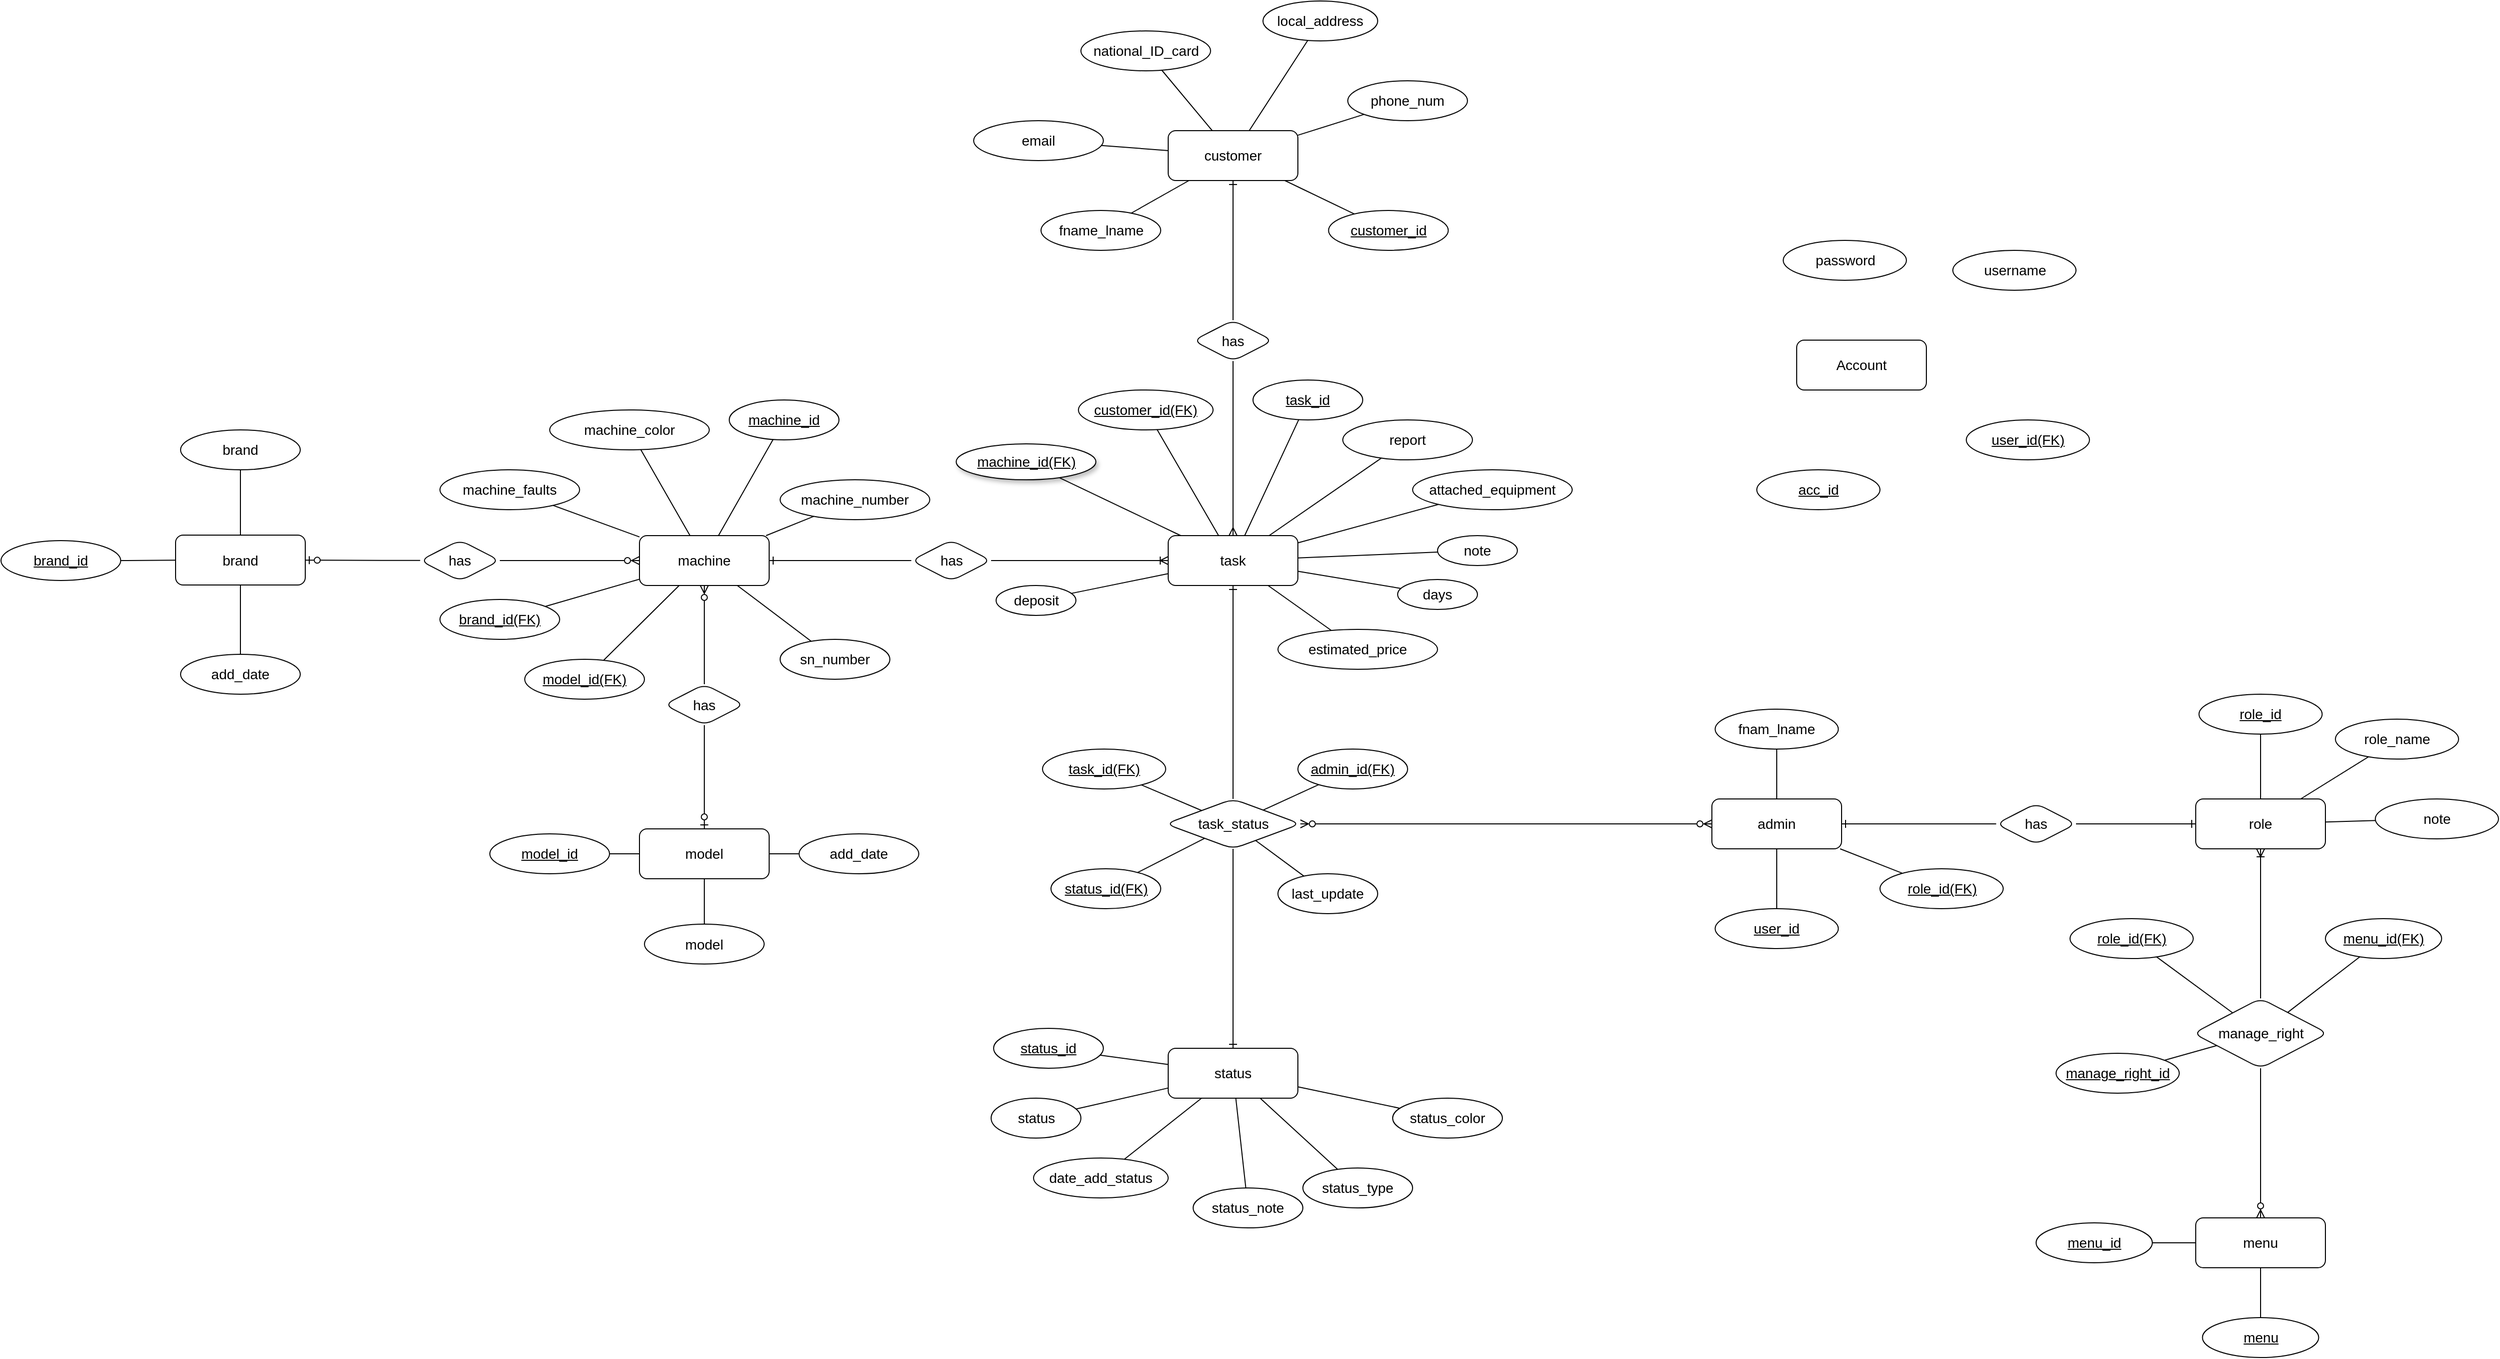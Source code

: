 <mxfile version="26.0.11">
  <diagram name="หน้า-1" id="bEHStn2Qp7AXo9cLhg0g">
    <mxGraphModel dx="3860" dy="2451" grid="1" gridSize="10" guides="1" tooltips="1" connect="1" arrows="1" fold="1" page="1" pageScale="1" pageWidth="827" pageHeight="1169" math="0" shadow="0">
      <root>
        <mxCell id="0" />
        <mxCell id="1" parent="0" />
        <mxCell id="3nT-7Pns8KFiEZO97VZz-51" style="rounded=0;orthogonalLoop=1;jettySize=auto;html=1;startArrow=ERone;startFill=0;endArrow=none;endFill=0;" parent="1" source="3nT-7Pns8KFiEZO97VZz-2" target="3nT-7Pns8KFiEZO97VZz-40" edge="1">
          <mxGeometry relative="1" as="geometry" />
        </mxCell>
        <mxCell id="3nT-7Pns8KFiEZO97VZz-2" value="machine" style="rounded=1;whiteSpace=wrap;html=1;fontSize=14;" parent="1" vertex="1">
          <mxGeometry x="-820" y="-574" width="130" height="50" as="geometry" />
        </mxCell>
        <mxCell id="3nT-7Pns8KFiEZO97VZz-20" style="rounded=0;orthogonalLoop=1;jettySize=auto;html=1;endArrow=none;endFill=0;" parent="1" source="3nT-7Pns8KFiEZO97VZz-3" target="3nT-7Pns8KFiEZO97VZz-2" edge="1">
          <mxGeometry relative="1" as="geometry" />
        </mxCell>
        <mxCell id="3nT-7Pns8KFiEZO97VZz-3" value="brand_id(FK)" style="ellipse;whiteSpace=wrap;html=1;fontSize=14;fontStyle=4" parent="1" vertex="1">
          <mxGeometry x="-1020" y="-510" width="120" height="40" as="geometry" />
        </mxCell>
        <mxCell id="3nT-7Pns8KFiEZO97VZz-21" style="rounded=0;orthogonalLoop=1;jettySize=auto;html=1;endArrow=none;endFill=0;" parent="1" source="3nT-7Pns8KFiEZO97VZz-7" target="3nT-7Pns8KFiEZO97VZz-2" edge="1">
          <mxGeometry relative="1" as="geometry" />
        </mxCell>
        <mxCell id="3nT-7Pns8KFiEZO97VZz-7" value="model_id(FK)" style="ellipse;whiteSpace=wrap;html=1;fontSize=14;fontStyle=4" parent="1" vertex="1">
          <mxGeometry x="-935" y="-450" width="120" height="40" as="geometry" />
        </mxCell>
        <mxCell id="3nT-7Pns8KFiEZO97VZz-56" style="rounded=0;orthogonalLoop=1;jettySize=auto;html=1;endArrow=none;endFill=0;" parent="1" source="3nT-7Pns8KFiEZO97VZz-8" target="3nT-7Pns8KFiEZO97VZz-28" edge="1">
          <mxGeometry relative="1" as="geometry" />
        </mxCell>
        <mxCell id="3nT-7Pns8KFiEZO97VZz-8" value="report" style="ellipse;whiteSpace=wrap;html=1;fontSize=14;" parent="1" vertex="1">
          <mxGeometry x="-115" y="-690" width="130" height="40" as="geometry" />
        </mxCell>
        <mxCell id="3nT-7Pns8KFiEZO97VZz-47" style="rounded=0;orthogonalLoop=1;jettySize=auto;html=1;endArrow=none;endFill=0;startArrow=ERone;startFill=0;" parent="1" source="3nT-7Pns8KFiEZO97VZz-9" target="3nT-7Pns8KFiEZO97VZz-45" edge="1">
          <mxGeometry relative="1" as="geometry" />
        </mxCell>
        <mxCell id="3nT-7Pns8KFiEZO97VZz-9" value="customer" style="rounded=1;whiteSpace=wrap;html=1;fontSize=14;" parent="1" vertex="1">
          <mxGeometry x="-290" y="-980" width="130" height="50" as="geometry" />
        </mxCell>
        <mxCell id="3nT-7Pns8KFiEZO97VZz-17" style="rounded=0;orthogonalLoop=1;jettySize=auto;html=1;endArrow=none;endFill=0;" parent="1" source="3nT-7Pns8KFiEZO97VZz-10" target="3nT-7Pns8KFiEZO97VZz-9" edge="1">
          <mxGeometry relative="1" as="geometry" />
        </mxCell>
        <mxCell id="3nT-7Pns8KFiEZO97VZz-10" value="phone_num" style="ellipse;whiteSpace=wrap;html=1;fontSize=14;" parent="1" vertex="1">
          <mxGeometry x="-110" y="-1030" width="120" height="40" as="geometry" />
        </mxCell>
        <mxCell id="3nT-7Pns8KFiEZO97VZz-16" style="rounded=0;orthogonalLoop=1;jettySize=auto;html=1;endArrow=none;endFill=0;" parent="1" source="3nT-7Pns8KFiEZO97VZz-11" target="3nT-7Pns8KFiEZO97VZz-9" edge="1">
          <mxGeometry relative="1" as="geometry" />
        </mxCell>
        <mxCell id="3nT-7Pns8KFiEZO97VZz-11" value="fname_lname" style="ellipse;whiteSpace=wrap;html=1;fontSize=14;" parent="1" vertex="1">
          <mxGeometry x="-417.5" y="-900" width="120" height="40" as="geometry" />
        </mxCell>
        <mxCell id="3nT-7Pns8KFiEZO97VZz-19" style="rounded=0;orthogonalLoop=1;jettySize=auto;html=1;endArrow=none;endFill=0;" parent="1" source="3nT-7Pns8KFiEZO97VZz-12" target="3nT-7Pns8KFiEZO97VZz-9" edge="1">
          <mxGeometry relative="1" as="geometry" />
        </mxCell>
        <mxCell id="3nT-7Pns8KFiEZO97VZz-12" value="national_ID_card" style="ellipse;whiteSpace=wrap;html=1;fontSize=14;" parent="1" vertex="1">
          <mxGeometry x="-377.5" y="-1080" width="130" height="40" as="geometry" />
        </mxCell>
        <mxCell id="3nT-7Pns8KFiEZO97VZz-18" style="rounded=0;orthogonalLoop=1;jettySize=auto;html=1;endArrow=none;endFill=0;" parent="1" source="3nT-7Pns8KFiEZO97VZz-13" target="3nT-7Pns8KFiEZO97VZz-9" edge="1">
          <mxGeometry relative="1" as="geometry" />
        </mxCell>
        <mxCell id="3nT-7Pns8KFiEZO97VZz-13" value="email" style="ellipse;whiteSpace=wrap;html=1;fontSize=14;" parent="1" vertex="1">
          <mxGeometry x="-485" y="-990" width="130" height="40" as="geometry" />
        </mxCell>
        <mxCell id="3nT-7Pns8KFiEZO97VZz-15" style="rounded=0;orthogonalLoop=1;jettySize=auto;html=1;endArrow=none;endFill=0;" parent="1" source="3nT-7Pns8KFiEZO97VZz-14" target="3nT-7Pns8KFiEZO97VZz-9" edge="1">
          <mxGeometry relative="1" as="geometry" />
        </mxCell>
        <mxCell id="3nT-7Pns8KFiEZO97VZz-14" value="customer_id" style="ellipse;whiteSpace=wrap;html=1;fontSize=14;fontStyle=4" parent="1" vertex="1">
          <mxGeometry x="-129.25" y="-900" width="120" height="40" as="geometry" />
        </mxCell>
        <mxCell id="3nT-7Pns8KFiEZO97VZz-24" style="rounded=0;orthogonalLoop=1;jettySize=auto;html=1;endArrow=none;endFill=0;" parent="1" source="3nT-7Pns8KFiEZO97VZz-23" target="3nT-7Pns8KFiEZO97VZz-2" edge="1">
          <mxGeometry relative="1" as="geometry" />
        </mxCell>
        <mxCell id="3nT-7Pns8KFiEZO97VZz-23" value="machine_number" style="ellipse;whiteSpace=wrap;html=1;fontSize=14;" parent="1" vertex="1">
          <mxGeometry x="-679" y="-630" width="150" height="40" as="geometry" />
        </mxCell>
        <mxCell id="3nT-7Pns8KFiEZO97VZz-26" style="rounded=0;orthogonalLoop=1;jettySize=auto;html=1;endArrow=none;endFill=0;" parent="1" source="3nT-7Pns8KFiEZO97VZz-25" target="3nT-7Pns8KFiEZO97VZz-2" edge="1">
          <mxGeometry relative="1" as="geometry" />
        </mxCell>
        <mxCell id="3nT-7Pns8KFiEZO97VZz-25" value="sn_number" style="ellipse;whiteSpace=wrap;html=1;fontSize=14;" parent="1" vertex="1">
          <mxGeometry x="-679" y="-470" width="110" height="40" as="geometry" />
        </mxCell>
        <mxCell id="G6W3cMWP_NpYP4Xh2rJ1-15" style="edgeStyle=none;rounded=0;orthogonalLoop=1;jettySize=auto;html=1;endArrow=none;endFill=0;" parent="1" source="3nT-7Pns8KFiEZO97VZz-27" target="3nT-7Pns8KFiEZO97VZz-28" edge="1">
          <mxGeometry relative="1" as="geometry" />
        </mxCell>
        <mxCell id="3nT-7Pns8KFiEZO97VZz-27" value="attached_equipment" style="ellipse;whiteSpace=wrap;html=1;fontSize=14;" parent="1" vertex="1">
          <mxGeometry x="-45" y="-640" width="160" height="40" as="geometry" />
        </mxCell>
        <mxCell id="3nT-7Pns8KFiEZO97VZz-65" style="rounded=0;orthogonalLoop=1;jettySize=auto;html=1;startArrow=ERone;startFill=0;endArrow=none;endFill=0;" parent="1" source="3nT-7Pns8KFiEZO97VZz-28" target="3nT-7Pns8KFiEZO97VZz-62" edge="1">
          <mxGeometry relative="1" as="geometry" />
        </mxCell>
        <mxCell id="3nT-7Pns8KFiEZO97VZz-28" value="task" style="rounded=1;whiteSpace=wrap;html=1;fontSize=14;" parent="1" vertex="1">
          <mxGeometry x="-290" y="-574" width="130" height="50" as="geometry" />
        </mxCell>
        <mxCell id="3nT-7Pns8KFiEZO97VZz-31" style="rounded=0;orthogonalLoop=1;jettySize=auto;html=1;endArrow=none;endFill=0;" parent="1" source="3nT-7Pns8KFiEZO97VZz-30" target="3nT-7Pns8KFiEZO97VZz-2" edge="1">
          <mxGeometry relative="1" as="geometry" />
        </mxCell>
        <mxCell id="3nT-7Pns8KFiEZO97VZz-30" value="&lt;div style=&quot;text-align: start;&quot;&gt;machine_faults&lt;br&gt;&lt;/div&gt;" style="ellipse;whiteSpace=wrap;html=1;fontSize=14;" parent="1" vertex="1">
          <mxGeometry x="-1020" y="-640" width="140" height="40" as="geometry" />
        </mxCell>
        <mxCell id="3nT-7Pns8KFiEZO97VZz-34" style="rounded=0;orthogonalLoop=1;jettySize=auto;html=1;endArrow=none;endFill=0;" parent="1" source="3nT-7Pns8KFiEZO97VZz-32" target="3nT-7Pns8KFiEZO97VZz-2" edge="1">
          <mxGeometry relative="1" as="geometry" />
        </mxCell>
        <mxCell id="3nT-7Pns8KFiEZO97VZz-32" value="machine_id" style="ellipse;whiteSpace=wrap;html=1;fontSize=14;fontStyle=4" parent="1" vertex="1">
          <mxGeometry x="-730" y="-710" width="110" height="40" as="geometry" />
        </mxCell>
        <mxCell id="3nT-7Pns8KFiEZO97VZz-37" style="rounded=0;orthogonalLoop=1;jettySize=auto;html=1;endArrow=none;endFill=0;" parent="1" source="3nT-7Pns8KFiEZO97VZz-35" target="3nT-7Pns8KFiEZO97VZz-28" edge="1">
          <mxGeometry relative="1" as="geometry" />
        </mxCell>
        <mxCell id="3nT-7Pns8KFiEZO97VZz-35" value="task_id" style="ellipse;whiteSpace=wrap;html=1;fontSize=14;fontStyle=4" parent="1" vertex="1">
          <mxGeometry x="-205" y="-730" width="110" height="40" as="geometry" />
        </mxCell>
        <mxCell id="3nT-7Pns8KFiEZO97VZz-39" style="rounded=0;orthogonalLoop=1;jettySize=auto;html=1;endArrow=none;endFill=0;" parent="1" source="3nT-7Pns8KFiEZO97VZz-38" target="3nT-7Pns8KFiEZO97VZz-2" edge="1">
          <mxGeometry relative="1" as="geometry" />
        </mxCell>
        <mxCell id="3nT-7Pns8KFiEZO97VZz-38" value="machine_color" style="ellipse;whiteSpace=wrap;html=1;fontSize=14;" parent="1" vertex="1">
          <mxGeometry x="-910" y="-700" width="160" height="40" as="geometry" />
        </mxCell>
        <mxCell id="3nT-7Pns8KFiEZO97VZz-42" style="rounded=0;orthogonalLoop=1;jettySize=auto;html=1;endArrow=ERoneToMany;endFill=0;" parent="1" source="3nT-7Pns8KFiEZO97VZz-40" target="3nT-7Pns8KFiEZO97VZz-28" edge="1">
          <mxGeometry relative="1" as="geometry" />
        </mxCell>
        <mxCell id="3nT-7Pns8KFiEZO97VZz-40" value="has" style="rhombus;whiteSpace=wrap;html=1;fontSize=14;rounded=1;" parent="1" vertex="1">
          <mxGeometry x="-547.5" y="-569.5" width="80" height="41" as="geometry" />
        </mxCell>
        <mxCell id="3nT-7Pns8KFiEZO97VZz-58" style="rounded=0;orthogonalLoop=1;jettySize=auto;html=1;endArrow=none;endFill=0;" parent="1" source="3nT-7Pns8KFiEZO97VZz-43" target="3nT-7Pns8KFiEZO97VZz-28" edge="1">
          <mxGeometry relative="1" as="geometry" />
        </mxCell>
        <mxCell id="3nT-7Pns8KFiEZO97VZz-43" value="note" style="ellipse;whiteSpace=wrap;html=1;fontSize=14;" parent="1" vertex="1">
          <mxGeometry x="-20" y="-574" width="80" height="30" as="geometry" />
        </mxCell>
        <mxCell id="3nT-7Pns8KFiEZO97VZz-48" style="rounded=0;orthogonalLoop=1;jettySize=auto;html=1;endArrow=ERmany;endFill=0;" parent="1" source="3nT-7Pns8KFiEZO97VZz-45" target="3nT-7Pns8KFiEZO97VZz-28" edge="1">
          <mxGeometry relative="1" as="geometry" />
        </mxCell>
        <mxCell id="3nT-7Pns8KFiEZO97VZz-45" value="has" style="rhombus;whiteSpace=wrap;html=1;fontSize=14;rounded=1;" parent="1" vertex="1">
          <mxGeometry x="-265" y="-790" width="80" height="41" as="geometry" />
        </mxCell>
        <mxCell id="3nT-7Pns8KFiEZO97VZz-54" style="rounded=0;orthogonalLoop=1;jettySize=auto;html=1;endArrow=none;endFill=0;" parent="1" source="3nT-7Pns8KFiEZO97VZz-49" target="3nT-7Pns8KFiEZO97VZz-28" edge="1">
          <mxGeometry relative="1" as="geometry" />
        </mxCell>
        <mxCell id="3nT-7Pns8KFiEZO97VZz-49" value="machine_id(FK)" style="ellipse;whiteSpace=wrap;html=1;fontSize=14;fontStyle=4;shadow=1;" parent="1" vertex="1">
          <mxGeometry x="-502.5" y="-666" width="140" height="36" as="geometry" />
        </mxCell>
        <mxCell id="3nT-7Pns8KFiEZO97VZz-59" style="rounded=0;orthogonalLoop=1;jettySize=auto;html=1;endArrow=none;endFill=0;" parent="1" source="3nT-7Pns8KFiEZO97VZz-52" target="3nT-7Pns8KFiEZO97VZz-28" edge="1">
          <mxGeometry relative="1" as="geometry" />
        </mxCell>
        <mxCell id="3nT-7Pns8KFiEZO97VZz-52" value="estimated_price" style="ellipse;whiteSpace=wrap;html=1;fontSize=14;" parent="1" vertex="1">
          <mxGeometry x="-180" y="-480" width="160" height="40" as="geometry" />
        </mxCell>
        <mxCell id="3nT-7Pns8KFiEZO97VZz-55" style="rounded=0;orthogonalLoop=1;jettySize=auto;html=1;endArrow=none;endFill=0;" parent="1" source="3nT-7Pns8KFiEZO97VZz-53" target="3nT-7Pns8KFiEZO97VZz-28" edge="1">
          <mxGeometry relative="1" as="geometry" />
        </mxCell>
        <mxCell id="3nT-7Pns8KFiEZO97VZz-53" value="customer_id(FK)" style="ellipse;whiteSpace=wrap;html=1;fontSize=14;fontStyle=4" parent="1" vertex="1">
          <mxGeometry x="-380" y="-720" width="135" height="40" as="geometry" />
        </mxCell>
        <mxCell id="3nT-7Pns8KFiEZO97VZz-62" value="task_status" style="rhombus;whiteSpace=wrap;html=1;fontSize=14;rounded=1;" parent="1" vertex="1">
          <mxGeometry x="-292.5" y="-310" width="135" height="50" as="geometry" />
        </mxCell>
        <mxCell id="3nT-7Pns8KFiEZO97VZz-66" value="status" style="rounded=1;whiteSpace=wrap;html=1;fontSize=14;" parent="1" vertex="1">
          <mxGeometry x="-290" y="-60" width="130" height="50" as="geometry" />
        </mxCell>
        <mxCell id="3nT-7Pns8KFiEZO97VZz-70" style="rounded=0;orthogonalLoop=1;jettySize=auto;html=1;endArrow=ERone;endFill=0;" parent="1" source="3nT-7Pns8KFiEZO97VZz-62" target="3nT-7Pns8KFiEZO97VZz-66" edge="1">
          <mxGeometry relative="1" as="geometry">
            <mxPoint x="-225" y="-109" as="sourcePoint" />
          </mxGeometry>
        </mxCell>
        <mxCell id="3nT-7Pns8KFiEZO97VZz-72" style="rounded=0;orthogonalLoop=1;jettySize=auto;html=1;endArrow=none;endFill=0;" parent="1" source="3nT-7Pns8KFiEZO97VZz-71" target="3nT-7Pns8KFiEZO97VZz-66" edge="1">
          <mxGeometry relative="1" as="geometry" />
        </mxCell>
        <mxCell id="3nT-7Pns8KFiEZO97VZz-71" value="status_id" style="ellipse;whiteSpace=wrap;html=1;fontSize=14;fontStyle=4" parent="1" vertex="1">
          <mxGeometry x="-465" y="-80" width="110" height="40" as="geometry" />
        </mxCell>
        <mxCell id="3nT-7Pns8KFiEZO97VZz-74" style="rounded=0;orthogonalLoop=1;jettySize=auto;html=1;endArrow=none;endFill=0;" parent="1" source="3nT-7Pns8KFiEZO97VZz-73" target="3nT-7Pns8KFiEZO97VZz-62" edge="1">
          <mxGeometry relative="1" as="geometry">
            <mxPoint x="-290" y="-263.556" as="targetPoint" />
          </mxGeometry>
        </mxCell>
        <mxCell id="3nT-7Pns8KFiEZO97VZz-73" value="status_id(FK)" style="ellipse;whiteSpace=wrap;html=1;fontSize=14;fontStyle=4" parent="1" vertex="1">
          <mxGeometry x="-407.5" y="-240" width="110" height="40" as="geometry" />
        </mxCell>
        <mxCell id="3nT-7Pns8KFiEZO97VZz-77" style="rounded=0;orthogonalLoop=1;jettySize=auto;html=1;endArrow=none;endFill=0;" parent="1" source="3nT-7Pns8KFiEZO97VZz-76" target="3nT-7Pns8KFiEZO97VZz-62" edge="1">
          <mxGeometry relative="1" as="geometry">
            <mxPoint x="-284.583" y="-290" as="targetPoint" />
          </mxGeometry>
        </mxCell>
        <mxCell id="3nT-7Pns8KFiEZO97VZz-76" value="task_id(FK)" style="ellipse;whiteSpace=wrap;html=1;fontSize=14;fontStyle=4" parent="1" vertex="1">
          <mxGeometry x="-416" y="-360" width="123.5" height="40" as="geometry" />
        </mxCell>
        <mxCell id="3nT-7Pns8KFiEZO97VZz-79" style="rounded=0;orthogonalLoop=1;jettySize=auto;html=1;endArrow=none;endFill=0;" parent="1" source="3nT-7Pns8KFiEZO97VZz-78" target="3nT-7Pns8KFiEZO97VZz-66" edge="1">
          <mxGeometry relative="1" as="geometry" />
        </mxCell>
        <mxCell id="3nT-7Pns8KFiEZO97VZz-78" value="status" style="ellipse;whiteSpace=wrap;html=1;fontSize=14;fontStyle=0" parent="1" vertex="1">
          <mxGeometry x="-467.5" y="-10" width="90" height="40" as="geometry" />
        </mxCell>
        <mxCell id="3nT-7Pns8KFiEZO97VZz-81" style="edgeStyle=none;rounded=0;orthogonalLoop=1;jettySize=auto;html=1;endArrow=none;endFill=0;" parent="1" source="3nT-7Pns8KFiEZO97VZz-80" target="3nT-7Pns8KFiEZO97VZz-66" edge="1">
          <mxGeometry relative="1" as="geometry" />
        </mxCell>
        <mxCell id="3nT-7Pns8KFiEZO97VZz-80" value="status_note" style="ellipse;whiteSpace=wrap;html=1;fontSize=14;fontStyle=0" parent="1" vertex="1">
          <mxGeometry x="-265" y="80" width="110" height="40" as="geometry" />
        </mxCell>
        <mxCell id="3nT-7Pns8KFiEZO97VZz-83" style="edgeStyle=none;rounded=0;orthogonalLoop=1;jettySize=auto;html=1;endArrow=none;endFill=0;" parent="1" source="3nT-7Pns8KFiEZO97VZz-82" target="3nT-7Pns8KFiEZO97VZz-66" edge="1">
          <mxGeometry relative="1" as="geometry" />
        </mxCell>
        <mxCell id="3nT-7Pns8KFiEZO97VZz-82" value="date_add_status" style="ellipse;whiteSpace=wrap;html=1;fontSize=14;fontStyle=0" parent="1" vertex="1">
          <mxGeometry x="-425" y="50" width="135" height="40" as="geometry" />
        </mxCell>
        <mxCell id="3nT-7Pns8KFiEZO97VZz-88" style="edgeStyle=none;rounded=0;orthogonalLoop=1;jettySize=auto;html=1;endArrow=none;endFill=0;" parent="1" source="3nT-7Pns8KFiEZO97VZz-86" target="3nT-7Pns8KFiEZO97VZz-66" edge="1">
          <mxGeometry relative="1" as="geometry" />
        </mxCell>
        <mxCell id="3nT-7Pns8KFiEZO97VZz-86" value="status_type" style="ellipse;whiteSpace=wrap;html=1;fontSize=14;fontStyle=0" parent="1" vertex="1">
          <mxGeometry x="-155" y="60" width="110" height="40" as="geometry" />
        </mxCell>
        <mxCell id="3nT-7Pns8KFiEZO97VZz-90" style="edgeStyle=none;rounded=0;orthogonalLoop=1;jettySize=auto;html=1;endArrow=none;endFill=0;" parent="1" source="3nT-7Pns8KFiEZO97VZz-89" target="3nT-7Pns8KFiEZO97VZz-66" edge="1">
          <mxGeometry relative="1" as="geometry" />
        </mxCell>
        <mxCell id="3nT-7Pns8KFiEZO97VZz-89" value="status_color" style="ellipse;whiteSpace=wrap;html=1;fontSize=14;fontStyle=0" parent="1" vertex="1">
          <mxGeometry x="-65" y="-10" width="110" height="40" as="geometry" />
        </mxCell>
        <mxCell id="3nT-7Pns8KFiEZO97VZz-92" style="edgeStyle=none;rounded=0;orthogonalLoop=1;jettySize=auto;html=1;endArrow=none;endFill=0;" parent="1" source="3nT-7Pns8KFiEZO97VZz-91" target="3nT-7Pns8KFiEZO97VZz-62" edge="1">
          <mxGeometry relative="1" as="geometry" />
        </mxCell>
        <mxCell id="3nT-7Pns8KFiEZO97VZz-91" value="last_update" style="ellipse;whiteSpace=wrap;html=1;fontSize=14;fontStyle=0" parent="1" vertex="1">
          <mxGeometry x="-180" y="-235" width="100" height="40" as="geometry" />
        </mxCell>
        <mxCell id="3nT-7Pns8KFiEZO97VZz-95" style="edgeStyle=none;rounded=0;orthogonalLoop=1;jettySize=auto;html=1;endArrow=none;endFill=0;" parent="1" source="3nT-7Pns8KFiEZO97VZz-94" target="3nT-7Pns8KFiEZO97VZz-28" edge="1">
          <mxGeometry relative="1" as="geometry" />
        </mxCell>
        <mxCell id="3nT-7Pns8KFiEZO97VZz-94" value="deposit" style="ellipse;whiteSpace=wrap;html=1;fontSize=14;" parent="1" vertex="1">
          <mxGeometry x="-462.5" y="-524" width="80" height="30" as="geometry" />
        </mxCell>
        <mxCell id="3nT-7Pns8KFiEZO97VZz-97" style="edgeStyle=none;rounded=0;orthogonalLoop=1;jettySize=auto;html=1;endArrow=none;endFill=0;" parent="1" source="3nT-7Pns8KFiEZO97VZz-96" target="3nT-7Pns8KFiEZO97VZz-28" edge="1">
          <mxGeometry relative="1" as="geometry" />
        </mxCell>
        <mxCell id="3nT-7Pns8KFiEZO97VZz-96" value="days" style="ellipse;whiteSpace=wrap;html=1;fontSize=14;" parent="1" vertex="1">
          <mxGeometry x="-60" y="-530" width="80" height="30" as="geometry" />
        </mxCell>
        <mxCell id="3nT-7Pns8KFiEZO97VZz-101" value="admin" style="rounded=1;whiteSpace=wrap;html=1;fontSize=14;" parent="1" vertex="1">
          <mxGeometry x="255" y="-310" width="130" height="50" as="geometry" />
        </mxCell>
        <mxCell id="3nT-7Pns8KFiEZO97VZz-108" style="edgeStyle=none;rounded=0;orthogonalLoop=1;jettySize=auto;html=1;endArrow=none;endFill=0;" parent="1" source="3nT-7Pns8KFiEZO97VZz-105" target="3nT-7Pns8KFiEZO97VZz-101" edge="1">
          <mxGeometry relative="1" as="geometry" />
        </mxCell>
        <mxCell id="3nT-7Pns8KFiEZO97VZz-105" value="user_id" style="ellipse;whiteSpace=wrap;html=1;fontSize=14;fontStyle=4" parent="1" vertex="1">
          <mxGeometry x="258.25" y="-200" width="123.5" height="40" as="geometry" />
        </mxCell>
        <mxCell id="3nT-7Pns8KFiEZO97VZz-109" style="edgeStyle=none;rounded=0;orthogonalLoop=1;jettySize=auto;html=1;endArrow=none;endFill=0;" parent="1" source="3nT-7Pns8KFiEZO97VZz-106" target="3nT-7Pns8KFiEZO97VZz-101" edge="1">
          <mxGeometry relative="1" as="geometry" />
        </mxCell>
        <mxCell id="3nT-7Pns8KFiEZO97VZz-106" value="fnam_lname" style="ellipse;whiteSpace=wrap;html=1;fontSize=14;fontStyle=0" parent="1" vertex="1">
          <mxGeometry x="258.25" y="-400" width="123.5" height="40" as="geometry" />
        </mxCell>
        <mxCell id="3nT-7Pns8KFiEZO97VZz-114" style="edgeStyle=none;rounded=0;orthogonalLoop=1;jettySize=auto;html=1;endArrow=ERzeroToMany;endFill=0;startArrow=ERzeroToMany;startFill=0;" parent="1" source="3nT-7Pns8KFiEZO97VZz-101" target="3nT-7Pns8KFiEZO97VZz-62" edge="1">
          <mxGeometry relative="1" as="geometry">
            <mxPoint x="10.0" y="-285.0" as="sourcePoint" />
          </mxGeometry>
        </mxCell>
        <mxCell id="3nT-7Pns8KFiEZO97VZz-116" style="edgeStyle=none;rounded=0;orthogonalLoop=1;jettySize=auto;html=1;endArrow=none;endFill=0;" parent="1" source="3nT-7Pns8KFiEZO97VZz-115" target="3nT-7Pns8KFiEZO97VZz-101" edge="1">
          <mxGeometry relative="1" as="geometry" />
        </mxCell>
        <mxCell id="3nT-7Pns8KFiEZO97VZz-115" value="role_id(FK)" style="ellipse;whiteSpace=wrap;html=1;fontSize=14;fontStyle=4" parent="1" vertex="1">
          <mxGeometry x="423.5" y="-240" width="123.5" height="40" as="geometry" />
        </mxCell>
        <mxCell id="3nT-7Pns8KFiEZO97VZz-117" value="role" style="rounded=1;whiteSpace=wrap;html=1;fontSize=14;" parent="1" vertex="1">
          <mxGeometry x="740" y="-310" width="130" height="50" as="geometry" />
        </mxCell>
        <mxCell id="3nT-7Pns8KFiEZO97VZz-119" style="edgeStyle=none;rounded=0;orthogonalLoop=1;jettySize=auto;html=1;endArrow=none;endFill=0;" parent="1" source="3nT-7Pns8KFiEZO97VZz-118" target="3nT-7Pns8KFiEZO97VZz-117" edge="1">
          <mxGeometry relative="1" as="geometry" />
        </mxCell>
        <mxCell id="3nT-7Pns8KFiEZO97VZz-118" value="role_id" style="ellipse;whiteSpace=wrap;html=1;fontSize=14;fontStyle=4" parent="1" vertex="1">
          <mxGeometry x="743.25" y="-415" width="123.5" height="40" as="geometry" />
        </mxCell>
        <mxCell id="3nT-7Pns8KFiEZO97VZz-122" style="edgeStyle=none;rounded=0;orthogonalLoop=1;jettySize=auto;html=1;endArrow=none;endFill=0;" parent="1" source="3nT-7Pns8KFiEZO97VZz-120" target="3nT-7Pns8KFiEZO97VZz-117" edge="1">
          <mxGeometry relative="1" as="geometry" />
        </mxCell>
        <mxCell id="3nT-7Pns8KFiEZO97VZz-120" value="role_name" style="ellipse;whiteSpace=wrap;html=1;fontSize=14;fontStyle=0" parent="1" vertex="1">
          <mxGeometry x="880" y="-390" width="123.5" height="40" as="geometry" />
        </mxCell>
        <mxCell id="3nT-7Pns8KFiEZO97VZz-124" style="edgeStyle=none;rounded=0;orthogonalLoop=1;jettySize=auto;html=1;endArrow=none;endFill=0;" parent="1" source="3nT-7Pns8KFiEZO97VZz-123" target="3nT-7Pns8KFiEZO97VZz-117" edge="1">
          <mxGeometry relative="1" as="geometry" />
        </mxCell>
        <mxCell id="3nT-7Pns8KFiEZO97VZz-123" value="note" style="ellipse;whiteSpace=wrap;html=1;fontSize=14;fontStyle=0" parent="1" vertex="1">
          <mxGeometry x="920" y="-310" width="123.5" height="40" as="geometry" />
        </mxCell>
        <mxCell id="3nT-7Pns8KFiEZO97VZz-128" style="edgeStyle=none;rounded=0;orthogonalLoop=1;jettySize=auto;html=1;endArrow=ERone;endFill=0;" parent="1" source="3nT-7Pns8KFiEZO97VZz-126" target="3nT-7Pns8KFiEZO97VZz-101" edge="1">
          <mxGeometry relative="1" as="geometry" />
        </mxCell>
        <mxCell id="3nT-7Pns8KFiEZO97VZz-129" style="edgeStyle=none;rounded=0;orthogonalLoop=1;jettySize=auto;html=1;endArrow=ERone;endFill=0;" parent="1" source="3nT-7Pns8KFiEZO97VZz-126" target="3nT-7Pns8KFiEZO97VZz-117" edge="1">
          <mxGeometry relative="1" as="geometry" />
        </mxCell>
        <mxCell id="3nT-7Pns8KFiEZO97VZz-126" value="has" style="rhombus;whiteSpace=wrap;html=1;fontSize=14;rounded=1;" parent="1" vertex="1">
          <mxGeometry x="540" y="-305.5" width="80" height="41" as="geometry" />
        </mxCell>
        <mxCell id="3nT-7Pns8KFiEZO97VZz-157" style="edgeStyle=none;rounded=0;orthogonalLoop=1;jettySize=auto;html=1;endArrow=none;endFill=0;" parent="1" source="3nT-7Pns8KFiEZO97VZz-132" target="3nT-7Pns8KFiEZO97VZz-160" edge="1">
          <mxGeometry relative="1" as="geometry">
            <mxPoint x="774.375" y="-85" as="targetPoint" />
          </mxGeometry>
        </mxCell>
        <mxCell id="3nT-7Pns8KFiEZO97VZz-132" value="manage_right_id" style="ellipse;whiteSpace=wrap;html=1;fontSize=14;fontStyle=4" parent="1" vertex="1">
          <mxGeometry x="600" y="-55" width="123.5" height="40" as="geometry" />
        </mxCell>
        <mxCell id="3nT-7Pns8KFiEZO97VZz-156" style="edgeStyle=none;rounded=0;orthogonalLoop=1;jettySize=auto;html=1;endArrow=none;endFill=0;" parent="1" source="3nT-7Pns8KFiEZO97VZz-155" target="3nT-7Pns8KFiEZO97VZz-160" edge="1">
          <mxGeometry relative="1" as="geometry">
            <mxPoint x="740.25" y="-67.951" as="targetPoint" />
          </mxGeometry>
        </mxCell>
        <mxCell id="3nT-7Pns8KFiEZO97VZz-155" value="role_id(FK)" style="ellipse;whiteSpace=wrap;html=1;fontSize=14;fontStyle=4" parent="1" vertex="1">
          <mxGeometry x="614" y="-190" width="123.5" height="40" as="geometry" />
        </mxCell>
        <mxCell id="3nT-7Pns8KFiEZO97VZz-159" style="edgeStyle=none;rounded=0;orthogonalLoop=1;jettySize=auto;html=1;endArrow=none;endFill=0;" parent="1" source="3nT-7Pns8KFiEZO97VZz-158" target="3nT-7Pns8KFiEZO97VZz-160" edge="1">
          <mxGeometry relative="1" as="geometry">
            <mxPoint x="744.0" y="-35" as="targetPoint" />
          </mxGeometry>
        </mxCell>
        <mxCell id="3nT-7Pns8KFiEZO97VZz-158" value="menu_id(FK)" style="ellipse;whiteSpace=wrap;html=1;fontSize=14;fontStyle=4" parent="1" vertex="1">
          <mxGeometry x="870" y="-190" width="116.5" height="40" as="geometry" />
        </mxCell>
        <mxCell id="3nT-7Pns8KFiEZO97VZz-164" style="edgeStyle=none;rounded=0;orthogonalLoop=1;jettySize=auto;html=1;endArrow=ERoneToMany;endFill=0;" parent="1" source="3nT-7Pns8KFiEZO97VZz-160" target="3nT-7Pns8KFiEZO97VZz-117" edge="1">
          <mxGeometry relative="1" as="geometry" />
        </mxCell>
        <mxCell id="3nT-7Pns8KFiEZO97VZz-170" style="edgeStyle=none;rounded=0;orthogonalLoop=1;jettySize=auto;html=1;endArrow=ERzeroToMany;endFill=0;" parent="1" source="3nT-7Pns8KFiEZO97VZz-160" target="3nT-7Pns8KFiEZO97VZz-165" edge="1">
          <mxGeometry relative="1" as="geometry" />
        </mxCell>
        <mxCell id="3nT-7Pns8KFiEZO97VZz-160" value="manage_right" style="rhombus;whiteSpace=wrap;html=1;fontSize=14;rounded=1;" parent="1" vertex="1">
          <mxGeometry x="737.5" y="-110" width="135" height="70" as="geometry" />
        </mxCell>
        <mxCell id="3nT-7Pns8KFiEZO97VZz-165" value="menu" style="rounded=1;whiteSpace=wrap;html=1;fontSize=14;" parent="1" vertex="1">
          <mxGeometry x="740" y="110" width="130" height="50" as="geometry" />
        </mxCell>
        <mxCell id="3nT-7Pns8KFiEZO97VZz-167" style="edgeStyle=none;rounded=0;orthogonalLoop=1;jettySize=auto;html=1;endArrow=none;endFill=0;" parent="1" source="3nT-7Pns8KFiEZO97VZz-166" target="3nT-7Pns8KFiEZO97VZz-165" edge="1">
          <mxGeometry relative="1" as="geometry" />
        </mxCell>
        <mxCell id="3nT-7Pns8KFiEZO97VZz-166" value="menu_id" style="ellipse;whiteSpace=wrap;html=1;fontSize=14;fontStyle=4" parent="1" vertex="1">
          <mxGeometry x="580" y="115" width="116.5" height="40" as="geometry" />
        </mxCell>
        <mxCell id="3nT-7Pns8KFiEZO97VZz-169" style="edgeStyle=none;rounded=0;orthogonalLoop=1;jettySize=auto;html=1;endArrow=none;endFill=0;" parent="1" source="3nT-7Pns8KFiEZO97VZz-168" target="3nT-7Pns8KFiEZO97VZz-165" edge="1">
          <mxGeometry relative="1" as="geometry" />
        </mxCell>
        <mxCell id="3nT-7Pns8KFiEZO97VZz-168" value="menu" style="ellipse;whiteSpace=wrap;html=1;fontSize=14;fontStyle=4" parent="1" vertex="1">
          <mxGeometry x="746.75" y="210" width="116.5" height="40" as="geometry" />
        </mxCell>
        <mxCell id="G6W3cMWP_NpYP4Xh2rJ1-1" value="model" style="rounded=1;whiteSpace=wrap;html=1;fontSize=14;" parent="1" vertex="1">
          <mxGeometry x="-820" y="-280" width="130" height="50" as="geometry" />
        </mxCell>
        <mxCell id="G6W3cMWP_NpYP4Xh2rJ1-3" style="rounded=0;orthogonalLoop=1;jettySize=auto;html=1;endArrow=none;endFill=0;" parent="1" source="G6W3cMWP_NpYP4Xh2rJ1-2" target="3nT-7Pns8KFiEZO97VZz-9" edge="1">
          <mxGeometry relative="1" as="geometry" />
        </mxCell>
        <mxCell id="G6W3cMWP_NpYP4Xh2rJ1-2" value="local_address" style="ellipse;whiteSpace=wrap;html=1;fontSize=14;" parent="1" vertex="1">
          <mxGeometry x="-195" y="-1110" width="115" height="40" as="geometry" />
        </mxCell>
        <mxCell id="G6W3cMWP_NpYP4Xh2rJ1-5" style="rounded=0;orthogonalLoop=1;jettySize=auto;html=1;endArrow=none;endFill=0;" parent="1" source="G6W3cMWP_NpYP4Xh2rJ1-4" target="G6W3cMWP_NpYP4Xh2rJ1-1" edge="1">
          <mxGeometry relative="1" as="geometry" />
        </mxCell>
        <mxCell id="G6W3cMWP_NpYP4Xh2rJ1-4" value="model_id" style="ellipse;whiteSpace=wrap;html=1;fontSize=14;fontStyle=4" parent="1" vertex="1">
          <mxGeometry x="-970" y="-275" width="120" height="40" as="geometry" />
        </mxCell>
        <mxCell id="G6W3cMWP_NpYP4Xh2rJ1-7" style="edgeStyle=none;rounded=0;orthogonalLoop=1;jettySize=auto;html=1;endArrow=none;endFill=0;" parent="1" source="G6W3cMWP_NpYP4Xh2rJ1-6" target="G6W3cMWP_NpYP4Xh2rJ1-1" edge="1">
          <mxGeometry relative="1" as="geometry" />
        </mxCell>
        <mxCell id="G6W3cMWP_NpYP4Xh2rJ1-6" value="model" style="ellipse;whiteSpace=wrap;html=1;fontSize=14;fontStyle=0" parent="1" vertex="1">
          <mxGeometry x="-815" y="-184.5" width="120" height="40" as="geometry" />
        </mxCell>
        <mxCell id="G6W3cMWP_NpYP4Xh2rJ1-9" style="edgeStyle=none;rounded=0;orthogonalLoop=1;jettySize=auto;html=1;endArrow=none;endFill=0;" parent="1" source="G6W3cMWP_NpYP4Xh2rJ1-8" target="G6W3cMWP_NpYP4Xh2rJ1-1" edge="1">
          <mxGeometry relative="1" as="geometry" />
        </mxCell>
        <mxCell id="G6W3cMWP_NpYP4Xh2rJ1-8" value="add_date" style="ellipse;whiteSpace=wrap;html=1;fontSize=14;fontStyle=0" parent="1" vertex="1">
          <mxGeometry x="-660" y="-275" width="120" height="40" as="geometry" />
        </mxCell>
        <mxCell id="G6W3cMWP_NpYP4Xh2rJ1-11" style="edgeStyle=none;rounded=0;orthogonalLoop=1;jettySize=auto;html=1;endArrow=ERzeroToMany;endFill=0;" parent="1" source="G6W3cMWP_NpYP4Xh2rJ1-10" target="3nT-7Pns8KFiEZO97VZz-2" edge="1">
          <mxGeometry relative="1" as="geometry" />
        </mxCell>
        <mxCell id="G6W3cMWP_NpYP4Xh2rJ1-13" style="edgeStyle=none;rounded=0;orthogonalLoop=1;jettySize=auto;html=1;endArrow=ERzeroToOne;endFill=0;" parent="1" source="G6W3cMWP_NpYP4Xh2rJ1-10" target="G6W3cMWP_NpYP4Xh2rJ1-1" edge="1">
          <mxGeometry relative="1" as="geometry" />
        </mxCell>
        <mxCell id="G6W3cMWP_NpYP4Xh2rJ1-10" value="has" style="rhombus;whiteSpace=wrap;html=1;fontSize=14;rounded=1;" parent="1" vertex="1">
          <mxGeometry x="-795" y="-425" width="80" height="41" as="geometry" />
        </mxCell>
        <mxCell id="G6W3cMWP_NpYP4Xh2rJ1-16" value="brand" style="rounded=1;whiteSpace=wrap;html=1;fontSize=14;" parent="1" vertex="1">
          <mxGeometry x="-1285" y="-574.5" width="130" height="50" as="geometry" />
        </mxCell>
        <mxCell id="G6W3cMWP_NpYP4Xh2rJ1-17" style="rounded=0;orthogonalLoop=1;jettySize=auto;html=1;endArrow=none;endFill=0;" parent="1" source="G6W3cMWP_NpYP4Xh2rJ1-18" target="G6W3cMWP_NpYP4Xh2rJ1-16" edge="1">
          <mxGeometry relative="1" as="geometry" />
        </mxCell>
        <mxCell id="G6W3cMWP_NpYP4Xh2rJ1-18" value="brand_id" style="ellipse;whiteSpace=wrap;html=1;fontSize=14;fontStyle=4" parent="1" vertex="1">
          <mxGeometry x="-1460" y="-569" width="120" height="40" as="geometry" />
        </mxCell>
        <mxCell id="G6W3cMWP_NpYP4Xh2rJ1-19" style="edgeStyle=none;rounded=0;orthogonalLoop=1;jettySize=auto;html=1;endArrow=none;endFill=0;" parent="1" source="G6W3cMWP_NpYP4Xh2rJ1-20" target="G6W3cMWP_NpYP4Xh2rJ1-16" edge="1">
          <mxGeometry relative="1" as="geometry" />
        </mxCell>
        <mxCell id="G6W3cMWP_NpYP4Xh2rJ1-20" value="brand" style="ellipse;whiteSpace=wrap;html=1;fontSize=14;fontStyle=0" parent="1" vertex="1">
          <mxGeometry x="-1280" y="-680" width="120" height="40" as="geometry" />
        </mxCell>
        <mxCell id="G6W3cMWP_NpYP4Xh2rJ1-21" style="edgeStyle=none;rounded=0;orthogonalLoop=1;jettySize=auto;html=1;endArrow=none;endFill=0;" parent="1" source="G6W3cMWP_NpYP4Xh2rJ1-22" target="G6W3cMWP_NpYP4Xh2rJ1-16" edge="1">
          <mxGeometry relative="1" as="geometry" />
        </mxCell>
        <mxCell id="G6W3cMWP_NpYP4Xh2rJ1-22" value="add_date" style="ellipse;whiteSpace=wrap;html=1;fontSize=14;fontStyle=0" parent="1" vertex="1">
          <mxGeometry x="-1280" y="-455" width="120" height="40" as="geometry" />
        </mxCell>
        <mxCell id="G6W3cMWP_NpYP4Xh2rJ1-24" style="edgeStyle=none;rounded=0;orthogonalLoop=1;jettySize=auto;html=1;endArrow=ERzeroToMany;endFill=0;" parent="1" source="G6W3cMWP_NpYP4Xh2rJ1-23" target="3nT-7Pns8KFiEZO97VZz-2" edge="1">
          <mxGeometry relative="1" as="geometry" />
        </mxCell>
        <mxCell id="G6W3cMWP_NpYP4Xh2rJ1-25" style="edgeStyle=none;rounded=0;orthogonalLoop=1;jettySize=auto;html=1;endArrow=ERzeroToOne;endFill=0;" parent="1" source="G6W3cMWP_NpYP4Xh2rJ1-23" target="G6W3cMWP_NpYP4Xh2rJ1-16" edge="1">
          <mxGeometry relative="1" as="geometry" />
        </mxCell>
        <mxCell id="G6W3cMWP_NpYP4Xh2rJ1-23" value="has" style="rhombus;whiteSpace=wrap;html=1;fontSize=14;rounded=1;" parent="1" vertex="1">
          <mxGeometry x="-1040" y="-569.5" width="80" height="41" as="geometry" />
        </mxCell>
        <mxCell id="vwGCpJFXbiK1kvjJR-V1-3" style="rounded=0;orthogonalLoop=1;jettySize=auto;html=1;endArrow=none;endFill=0;" parent="1" source="vwGCpJFXbiK1kvjJR-V1-2" target="3nT-7Pns8KFiEZO97VZz-62" edge="1">
          <mxGeometry relative="1" as="geometry" />
        </mxCell>
        <mxCell id="vwGCpJFXbiK1kvjJR-V1-2" value="admin_id(FK)" style="ellipse;whiteSpace=wrap;html=1;fontSize=14;fontStyle=4" parent="1" vertex="1">
          <mxGeometry x="-160" y="-360" width="110" height="40" as="geometry" />
        </mxCell>
        <mxCell id="vwGCpJFXbiK1kvjJR-V1-4" value="Account" style="rounded=1;whiteSpace=wrap;html=1;fontSize=14;" parent="1" vertex="1">
          <mxGeometry x="340" y="-770" width="130" height="50" as="geometry" />
        </mxCell>
        <mxCell id="vwGCpJFXbiK1kvjJR-V1-5" value="acc_id" style="ellipse;whiteSpace=wrap;html=1;fontSize=14;fontStyle=4" parent="1" vertex="1">
          <mxGeometry x="300" y="-640" width="123.5" height="40" as="geometry" />
        </mxCell>
        <mxCell id="vwGCpJFXbiK1kvjJR-V1-6" value="username" style="ellipse;whiteSpace=wrap;html=1;fontSize=14;fontStyle=0" parent="1" vertex="1">
          <mxGeometry x="496.5" y="-860" width="123.5" height="40" as="geometry" />
        </mxCell>
        <mxCell id="vwGCpJFXbiK1kvjJR-V1-7" value="password" style="ellipse;whiteSpace=wrap;html=1;fontSize=14;fontStyle=0" parent="1" vertex="1">
          <mxGeometry x="326.5" y="-870" width="123.5" height="40" as="geometry" />
        </mxCell>
        <mxCell id="vwGCpJFXbiK1kvjJR-V1-8" value="user_id(FK)" style="ellipse;whiteSpace=wrap;html=1;fontSize=14;fontStyle=4" parent="1" vertex="1">
          <mxGeometry x="510" y="-690" width="123.5" height="40" as="geometry" />
        </mxCell>
      </root>
    </mxGraphModel>
  </diagram>
</mxfile>
